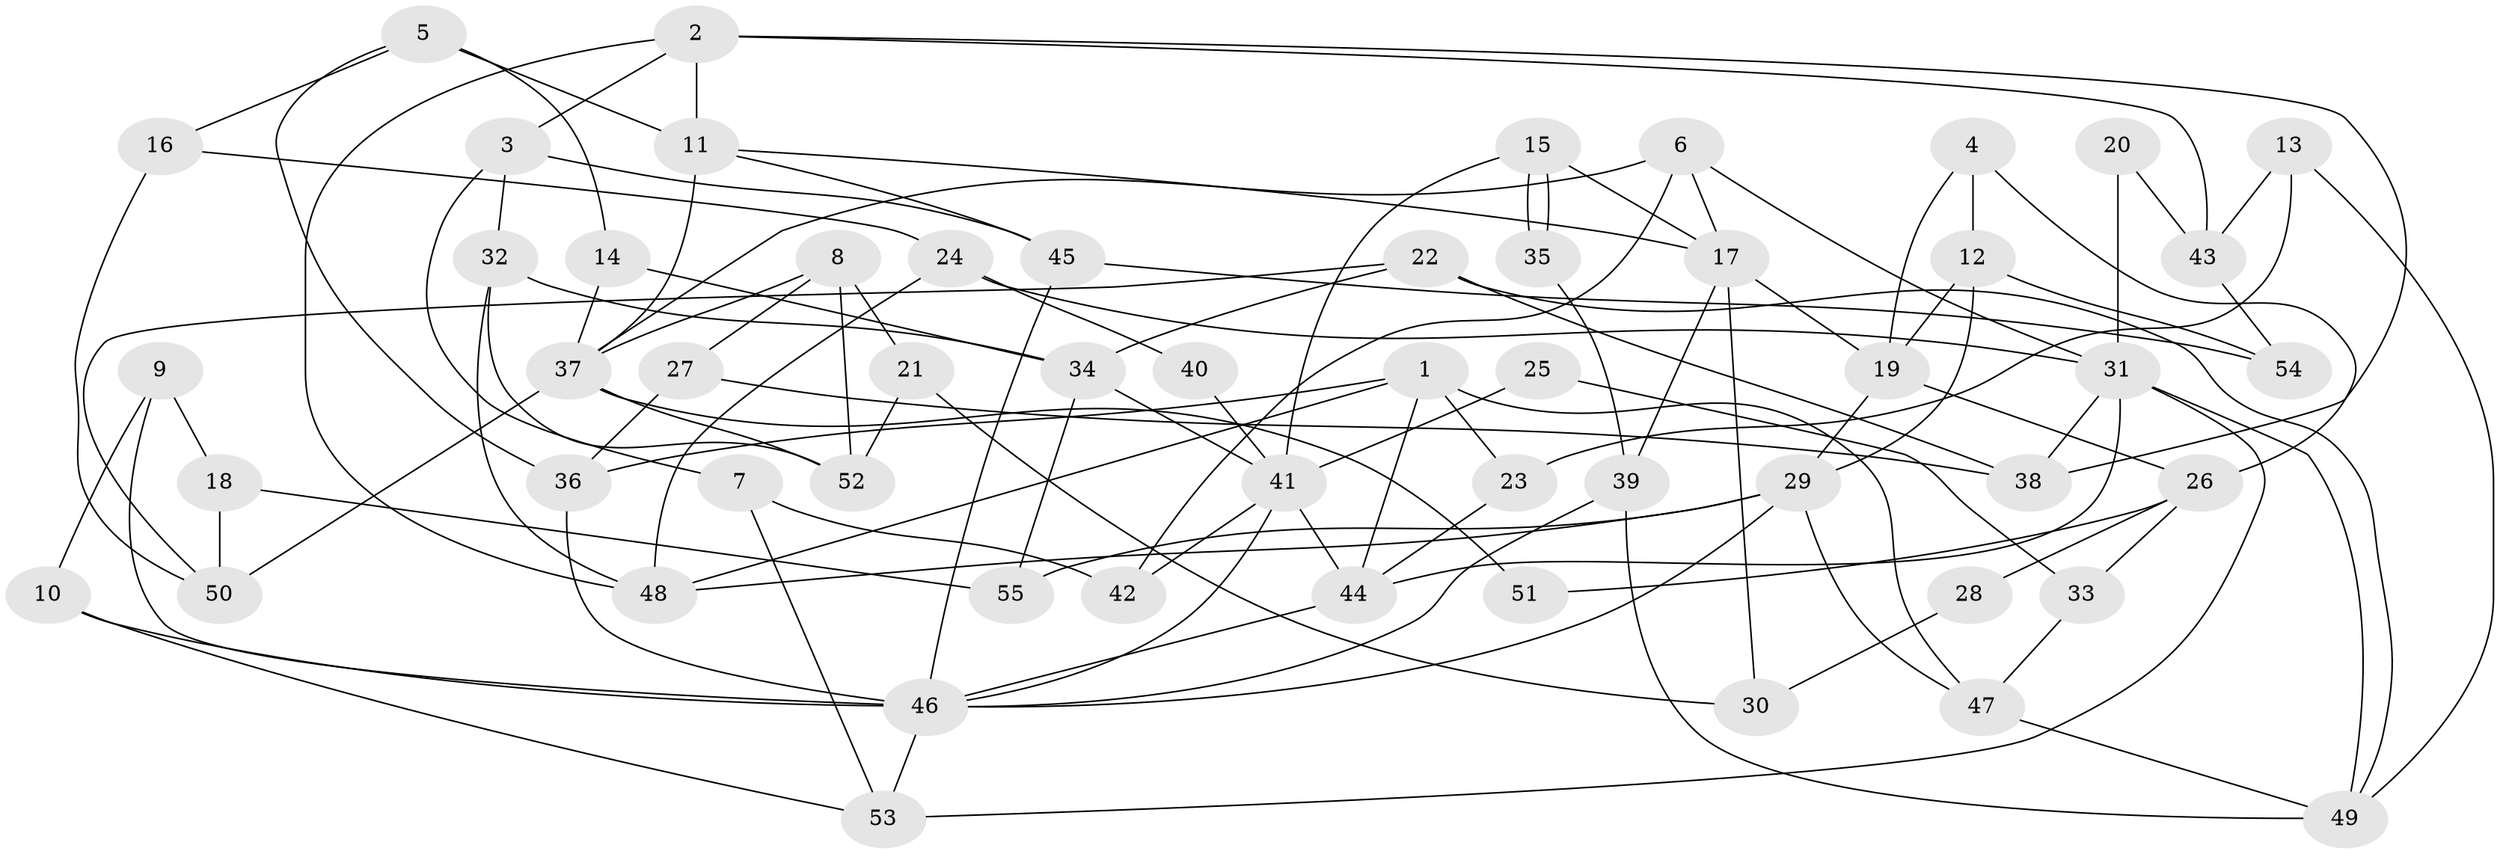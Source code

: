 // Generated by graph-tools (version 1.1) at 2025/36/03/09/25 02:36:17]
// undirected, 55 vertices, 110 edges
graph export_dot {
graph [start="1"]
  node [color=gray90,style=filled];
  1;
  2;
  3;
  4;
  5;
  6;
  7;
  8;
  9;
  10;
  11;
  12;
  13;
  14;
  15;
  16;
  17;
  18;
  19;
  20;
  21;
  22;
  23;
  24;
  25;
  26;
  27;
  28;
  29;
  30;
  31;
  32;
  33;
  34;
  35;
  36;
  37;
  38;
  39;
  40;
  41;
  42;
  43;
  44;
  45;
  46;
  47;
  48;
  49;
  50;
  51;
  52;
  53;
  54;
  55;
  1 -- 36;
  1 -- 44;
  1 -- 23;
  1 -- 47;
  1 -- 48;
  2 -- 3;
  2 -- 48;
  2 -- 11;
  2 -- 38;
  2 -- 43;
  3 -- 45;
  3 -- 32;
  3 -- 7;
  4 -- 12;
  4 -- 19;
  4 -- 26;
  5 -- 14;
  5 -- 11;
  5 -- 16;
  5 -- 36;
  6 -- 42;
  6 -- 31;
  6 -- 17;
  6 -- 37;
  7 -- 53;
  7 -- 42;
  8 -- 52;
  8 -- 27;
  8 -- 21;
  8 -- 37;
  9 -- 18;
  9 -- 46;
  9 -- 10;
  10 -- 53;
  10 -- 46;
  11 -- 37;
  11 -- 17;
  11 -- 45;
  12 -- 19;
  12 -- 29;
  12 -- 54;
  13 -- 49;
  13 -- 23;
  13 -- 43;
  14 -- 34;
  14 -- 37;
  15 -- 35;
  15 -- 35;
  15 -- 17;
  15 -- 41;
  16 -- 50;
  16 -- 24;
  17 -- 19;
  17 -- 30;
  17 -- 39;
  18 -- 55;
  18 -- 50;
  19 -- 29;
  19 -- 26;
  20 -- 31;
  20 -- 43;
  21 -- 52;
  21 -- 30;
  22 -- 49;
  22 -- 38;
  22 -- 34;
  22 -- 50;
  23 -- 44;
  24 -- 48;
  24 -- 31;
  24 -- 40;
  25 -- 41;
  25 -- 33;
  26 -- 28;
  26 -- 33;
  26 -- 51;
  27 -- 38;
  27 -- 36;
  28 -- 30;
  29 -- 47;
  29 -- 46;
  29 -- 48;
  29 -- 55;
  31 -- 44;
  31 -- 38;
  31 -- 49;
  31 -- 53;
  32 -- 34;
  32 -- 48;
  32 -- 52;
  33 -- 47;
  34 -- 41;
  34 -- 55;
  35 -- 39;
  36 -- 46;
  37 -- 50;
  37 -- 51;
  37 -- 52;
  39 -- 46;
  39 -- 49;
  40 -- 41;
  41 -- 46;
  41 -- 42;
  41 -- 44;
  43 -- 54;
  44 -- 46;
  45 -- 54;
  45 -- 46;
  46 -- 53;
  47 -- 49;
}
